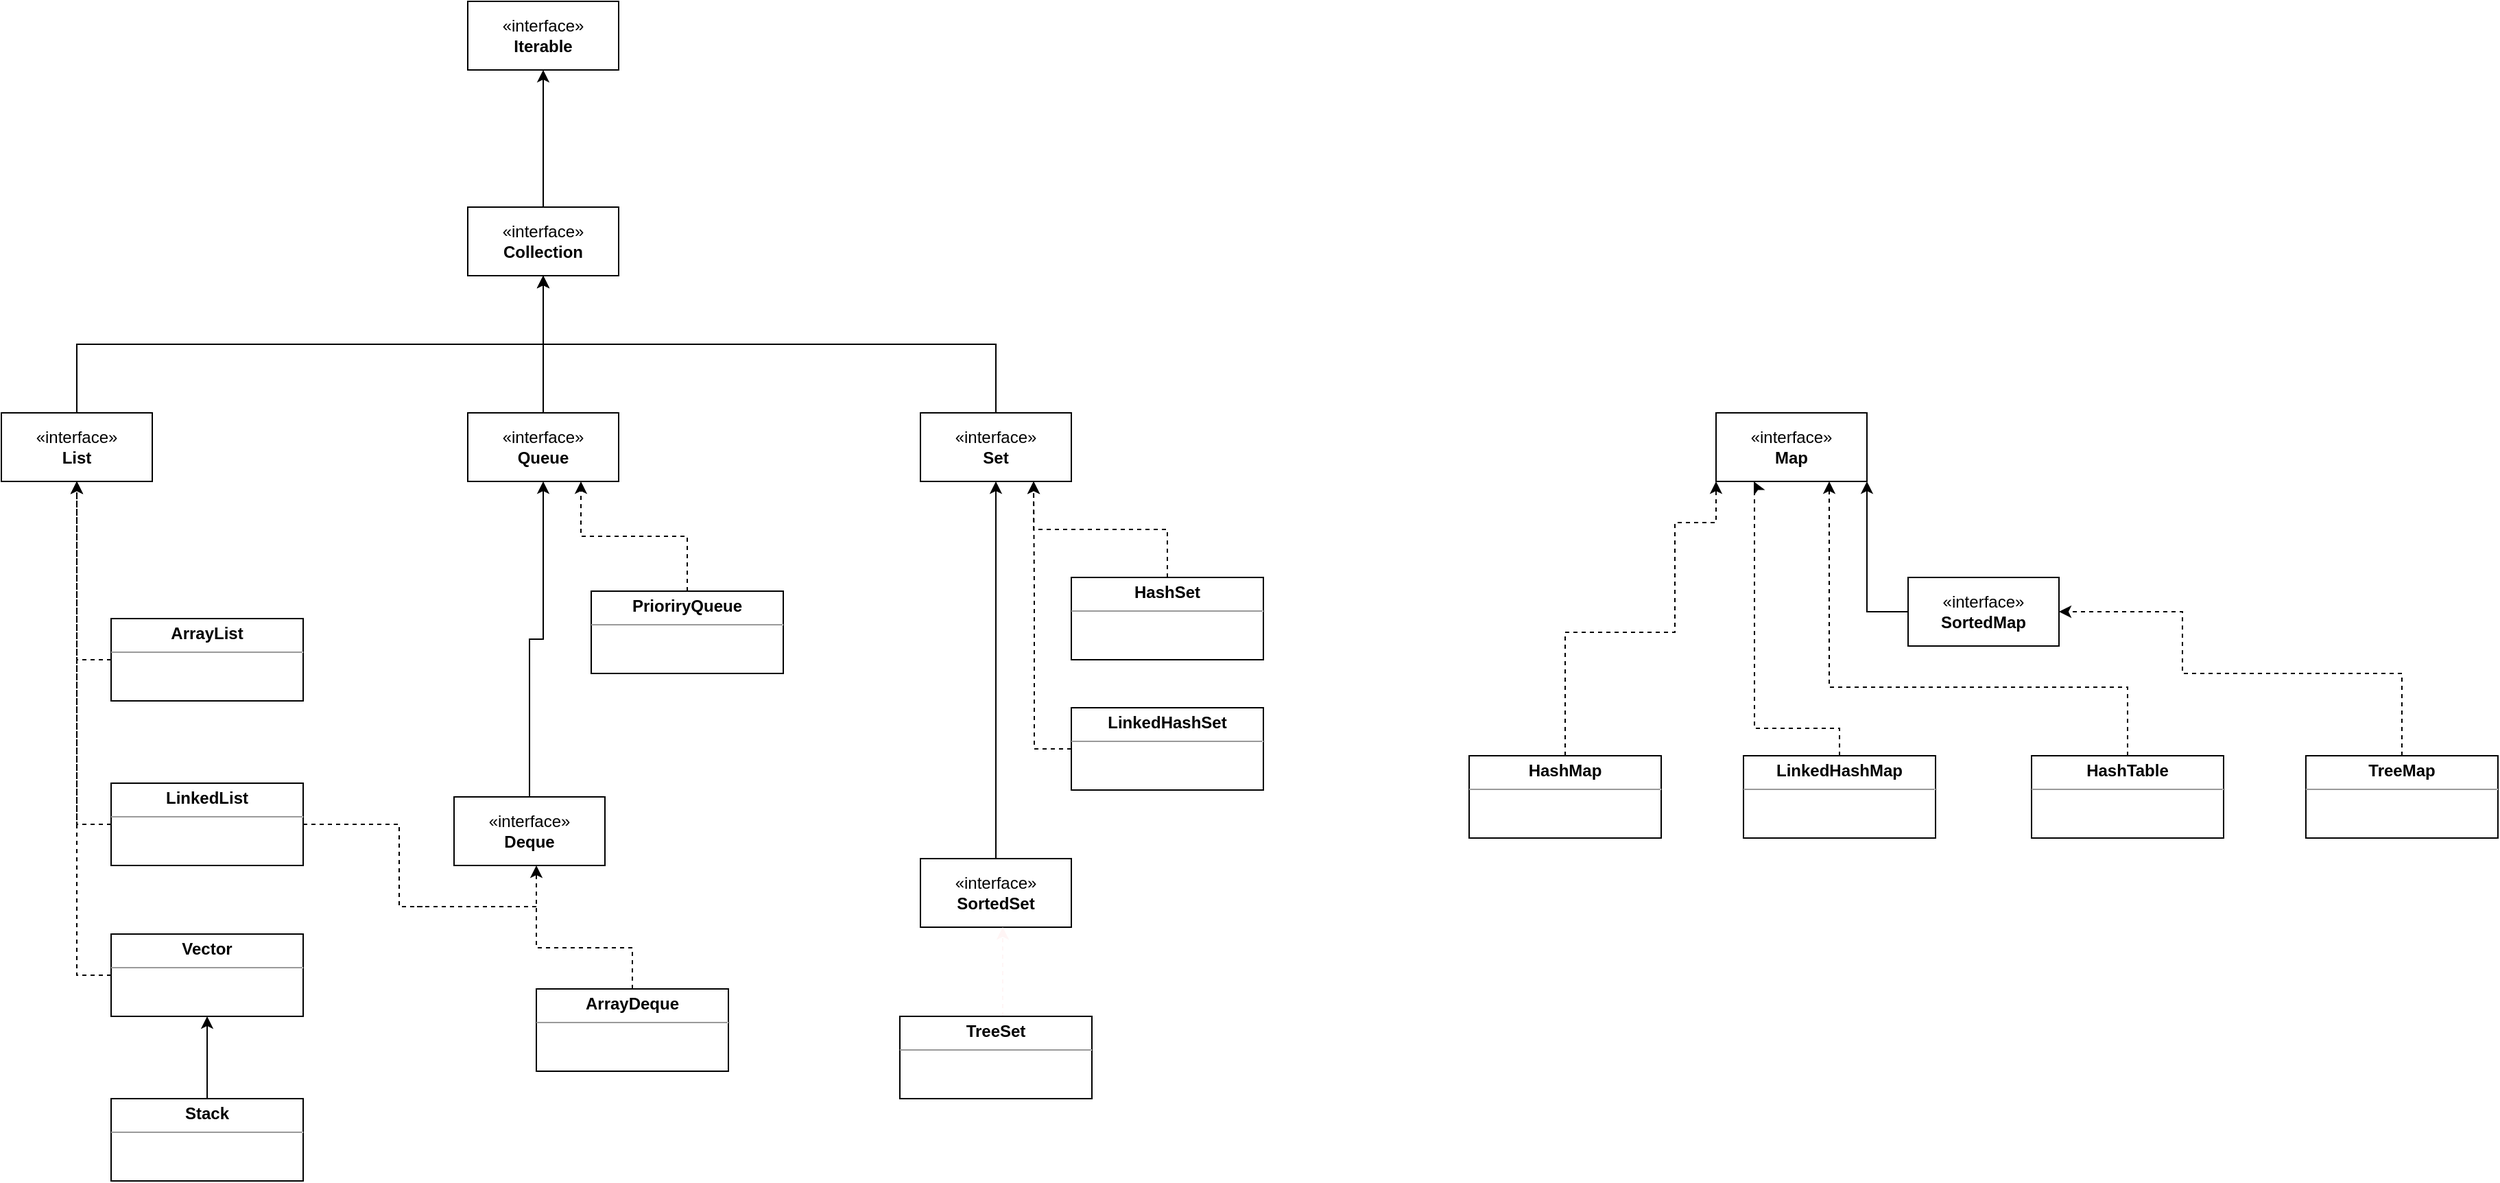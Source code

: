 <mxfile version="20.5.3" type="embed"><diagram id="MGRFIrOorHhDNhJ7VRQj" name="Сторінка-1"><mxGraphModel dx="2206" dy="502" grid="1" gridSize="10" guides="1" tooltips="1" connect="1" arrows="1" fold="1" page="1" pageScale="1" pageWidth="827" pageHeight="1169" background="none" math="0" shadow="0"><root><mxCell id="0"/><mxCell id="1" parent="0"/><mxCell id="RLsNyQYbH4PFIlgkzAy3-1" value="«interface»&lt;br&gt;&lt;b&gt;Iterable&lt;br&gt;&lt;/b&gt;" style="html=1;whiteSpace=wrap;" parent="1" vertex="1"><mxGeometry x="-30" y="50" width="110" height="50" as="geometry"/></mxCell><mxCell id="RLsNyQYbH4PFIlgkzAy3-19" style="edgeStyle=orthogonalEdgeStyle;rounded=0;orthogonalLoop=1;jettySize=auto;html=1;entryX=0.5;entryY=1;entryDx=0;entryDy=0;" parent="1" source="RLsNyQYbH4PFIlgkzAy3-2" target="RLsNyQYbH4PFIlgkzAy3-1" edge="1"><mxGeometry relative="1" as="geometry"/></mxCell><mxCell id="RLsNyQYbH4PFIlgkzAy3-2" value="«interface»&lt;br&gt;&lt;b&gt;Collection&lt;/b&gt;" style="html=1;whiteSpace=wrap;" parent="1" vertex="1"><mxGeometry x="-30" y="200" width="110" height="50" as="geometry"/></mxCell><mxCell id="RLsNyQYbH4PFIlgkzAy3-20" style="edgeStyle=orthogonalEdgeStyle;rounded=0;orthogonalLoop=1;jettySize=auto;html=1;entryX=0.5;entryY=1;entryDx=0;entryDy=0;" parent="1" source="RLsNyQYbH4PFIlgkzAy3-3" target="RLsNyQYbH4PFIlgkzAy3-2" edge="1"><mxGeometry relative="1" as="geometry"/></mxCell><mxCell id="RLsNyQYbH4PFIlgkzAy3-3" value="«interface»&lt;br&gt;&lt;b&gt;Queue&lt;br&gt;&lt;/b&gt;" style="html=1;whiteSpace=wrap;" parent="1" vertex="1"><mxGeometry x="-30" y="350" width="110" height="50" as="geometry"/></mxCell><mxCell id="RLsNyQYbH4PFIlgkzAy3-21" style="edgeStyle=orthogonalEdgeStyle;rounded=0;orthogonalLoop=1;jettySize=auto;html=1;entryX=0.5;entryY=1;entryDx=0;entryDy=0;" parent="1" source="RLsNyQYbH4PFIlgkzAy3-4" target="RLsNyQYbH4PFIlgkzAy3-2" edge="1"><mxGeometry relative="1" as="geometry"><Array as="points"><mxPoint x="-315" y="300"/><mxPoint x="25" y="300"/></Array></mxGeometry></mxCell><mxCell id="RLsNyQYbH4PFIlgkzAy3-4" value="«interface»&lt;br&gt;&lt;b&gt;List&lt;/b&gt;" style="html=1;whiteSpace=wrap;" parent="1" vertex="1"><mxGeometry x="-370" y="350" width="110" height="50" as="geometry"/></mxCell><mxCell id="RLsNyQYbH4PFIlgkzAy3-22" style="edgeStyle=orthogonalEdgeStyle;rounded=0;orthogonalLoop=1;jettySize=auto;html=1;entryX=0.5;entryY=1;entryDx=0;entryDy=0;" parent="1" source="RLsNyQYbH4PFIlgkzAy3-5" target="RLsNyQYbH4PFIlgkzAy3-2" edge="1"><mxGeometry relative="1" as="geometry"><Array as="points"><mxPoint x="355" y="300"/><mxPoint x="25" y="300"/></Array></mxGeometry></mxCell><mxCell id="RLsNyQYbH4PFIlgkzAy3-5" value="«interface»&lt;br&gt;&lt;b&gt;Set&lt;/b&gt;" style="html=1;whiteSpace=wrap;" parent="1" vertex="1"><mxGeometry x="300" y="350" width="110" height="50" as="geometry"/></mxCell><mxCell id="RLsNyQYbH4PFIlgkzAy3-25" style="edgeStyle=orthogonalEdgeStyle;rounded=0;orthogonalLoop=1;jettySize=auto;html=1;entryX=0.5;entryY=1;entryDx=0;entryDy=0;dashed=1;" parent="1" source="RLsNyQYbH4PFIlgkzAy3-6" target="RLsNyQYbH4PFIlgkzAy3-4" edge="1"><mxGeometry relative="1" as="geometry"><Array as="points"><mxPoint x="-315" y="530"/></Array></mxGeometry></mxCell><mxCell id="RLsNyQYbH4PFIlgkzAy3-6" value="&lt;p style=&quot;margin:0px;margin-top:4px;text-align:center;&quot;&gt;&lt;b&gt;ArrayList&lt;/b&gt;&lt;/p&gt;&lt;hr size=&quot;1&quot;&gt;&lt;div style=&quot;height:2px;&quot;&gt;&lt;/div&gt;" style="verticalAlign=top;align=left;overflow=fill;fontSize=12;fontFamily=Helvetica;html=1;whiteSpace=wrap;" parent="1" vertex="1"><mxGeometry x="-290" y="500" width="140" height="60" as="geometry"/></mxCell><mxCell id="RLsNyQYbH4PFIlgkzAy3-24" style="edgeStyle=orthogonalEdgeStyle;rounded=0;orthogonalLoop=1;jettySize=auto;html=1;entryX=0.5;entryY=1;entryDx=0;entryDy=0;dashed=1;" parent="1" source="RLsNyQYbH4PFIlgkzAy3-7" target="RLsNyQYbH4PFIlgkzAy3-4" edge="1"><mxGeometry relative="1" as="geometry"><Array as="points"><mxPoint x="-315" y="650"/></Array></mxGeometry></mxCell><mxCell id="RLsNyQYbH4PFIlgkzAy3-56" style="edgeStyle=orthogonalEdgeStyle;rounded=0;orthogonalLoop=1;jettySize=auto;html=1;endArrow=none;endFill=0;dashed=1;" parent="1" source="RLsNyQYbH4PFIlgkzAy3-7" edge="1"><mxGeometry relative="1" as="geometry"><mxPoint x="-60" y="710" as="targetPoint"/><Array as="points"><mxPoint x="-80" y="650"/><mxPoint x="-80" y="710"/></Array></mxGeometry></mxCell><mxCell id="RLsNyQYbH4PFIlgkzAy3-7" value="&lt;p style=&quot;margin:0px;margin-top:4px;text-align:center;&quot;&gt;&lt;b&gt;LinkedList&lt;/b&gt;&lt;/p&gt;&lt;hr size=&quot;1&quot;&gt;&lt;div style=&quot;height:2px;&quot;&gt;&lt;/div&gt;" style="verticalAlign=top;align=left;overflow=fill;fontSize=12;fontFamily=Helvetica;html=1;whiteSpace=wrap;" parent="1" vertex="1"><mxGeometry x="-290" y="620" width="140" height="60" as="geometry"/></mxCell><mxCell id="RLsNyQYbH4PFIlgkzAy3-26" style="edgeStyle=orthogonalEdgeStyle;rounded=0;orthogonalLoop=1;jettySize=auto;html=1;entryX=0.5;entryY=1;entryDx=0;entryDy=0;exitX=0;exitY=0.5;exitDx=0;exitDy=0;dashed=1;" parent="1" source="RLsNyQYbH4PFIlgkzAy3-8" target="RLsNyQYbH4PFIlgkzAy3-4" edge="1"><mxGeometry relative="1" as="geometry"/></mxCell><mxCell id="RLsNyQYbH4PFIlgkzAy3-8" value="&lt;p style=&quot;margin:0px;margin-top:4px;text-align:center;&quot;&gt;&lt;b&gt;Vector&lt;/b&gt;&lt;/p&gt;&lt;hr size=&quot;1&quot;&gt;&lt;div style=&quot;height:2px;&quot;&gt;&lt;/div&gt;" style="verticalAlign=top;align=left;overflow=fill;fontSize=12;fontFamily=Helvetica;html=1;whiteSpace=wrap;" parent="1" vertex="1"><mxGeometry x="-290" y="730" width="140" height="60" as="geometry"/></mxCell><mxCell id="RLsNyQYbH4PFIlgkzAy3-27" style="edgeStyle=orthogonalEdgeStyle;rounded=0;orthogonalLoop=1;jettySize=auto;html=1;entryX=0.5;entryY=1;entryDx=0;entryDy=0;" parent="1" source="RLsNyQYbH4PFIlgkzAy3-9" target="RLsNyQYbH4PFIlgkzAy3-8" edge="1"><mxGeometry relative="1" as="geometry"/></mxCell><mxCell id="RLsNyQYbH4PFIlgkzAy3-9" value="&lt;p style=&quot;margin:0px;margin-top:4px;text-align:center;&quot;&gt;&lt;b&gt;Stack&lt;/b&gt;&lt;/p&gt;&lt;hr size=&quot;1&quot;&gt;&lt;div style=&quot;height:2px;&quot;&gt;&lt;/div&gt;" style="verticalAlign=top;align=left;overflow=fill;fontSize=12;fontFamily=Helvetica;html=1;whiteSpace=wrap;" parent="1" vertex="1"><mxGeometry x="-290" y="850" width="140" height="60" as="geometry"/></mxCell><mxCell id="RLsNyQYbH4PFIlgkzAy3-31" style="edgeStyle=orthogonalEdgeStyle;rounded=0;orthogonalLoop=1;jettySize=auto;html=1;entryX=0.5;entryY=1;entryDx=0;entryDy=0;" parent="1" source="RLsNyQYbH4PFIlgkzAy3-10" target="RLsNyQYbH4PFIlgkzAy3-3" edge="1"><mxGeometry relative="1" as="geometry"/></mxCell><mxCell id="RLsNyQYbH4PFIlgkzAy3-10" value="«interface»&lt;br&gt;&lt;b&gt;Deque&lt;/b&gt;" style="html=1;whiteSpace=wrap;" parent="1" vertex="1"><mxGeometry x="-40" y="630" width="110" height="50" as="geometry"/></mxCell><mxCell id="RLsNyQYbH4PFIlgkzAy3-30" style="edgeStyle=orthogonalEdgeStyle;rounded=0;orthogonalLoop=1;jettySize=auto;html=1;entryX=0.75;entryY=1;entryDx=0;entryDy=0;dashed=1;" parent="1" source="RLsNyQYbH4PFIlgkzAy3-11" target="RLsNyQYbH4PFIlgkzAy3-3" edge="1"><mxGeometry relative="1" as="geometry"/></mxCell><mxCell id="RLsNyQYbH4PFIlgkzAy3-11" value="&lt;p style=&quot;margin:0px;margin-top:4px;text-align:center;&quot;&gt;&lt;b&gt;PrioriryQueue&lt;/b&gt;&lt;/p&gt;&lt;hr size=&quot;1&quot;&gt;&lt;div style=&quot;height:2px;&quot;&gt;&lt;/div&gt;" style="verticalAlign=top;align=left;overflow=fill;fontSize=12;fontFamily=Helvetica;html=1;whiteSpace=wrap;" parent="1" vertex="1"><mxGeometry x="60" y="480" width="140" height="60" as="geometry"/></mxCell><mxCell id="RLsNyQYbH4PFIlgkzAy3-32" style="edgeStyle=orthogonalEdgeStyle;rounded=0;orthogonalLoop=1;jettySize=auto;html=1;dashed=1;" parent="1" source="RLsNyQYbH4PFIlgkzAy3-12" edge="1"><mxGeometry relative="1" as="geometry"><mxPoint x="20" y="680" as="targetPoint"/><Array as="points"><mxPoint x="90" y="740"/><mxPoint x="20" y="740"/><mxPoint x="20" y="680"/></Array></mxGeometry></mxCell><mxCell id="RLsNyQYbH4PFIlgkzAy3-12" value="&lt;p style=&quot;margin:0px;margin-top:4px;text-align:center;&quot;&gt;&lt;b&gt;ArrayDeque&lt;/b&gt;&lt;/p&gt;&lt;hr size=&quot;1&quot;&gt;&lt;div style=&quot;height:2px;&quot;&gt;&lt;/div&gt;" style="verticalAlign=top;align=left;overflow=fill;fontSize=12;fontFamily=Helvetica;html=1;whiteSpace=wrap;" parent="1" vertex="1"><mxGeometry x="20" y="770" width="140" height="60" as="geometry"/></mxCell><mxCell id="RLsNyQYbH4PFIlgkzAy3-35" style="edgeStyle=orthogonalEdgeStyle;rounded=0;orthogonalLoop=1;jettySize=auto;html=1;entryX=0.5;entryY=1;entryDx=0;entryDy=0;" parent="1" source="RLsNyQYbH4PFIlgkzAy3-13" target="RLsNyQYbH4PFIlgkzAy3-5" edge="1"><mxGeometry relative="1" as="geometry"/></mxCell><mxCell id="RLsNyQYbH4PFIlgkzAy3-13" value="«interface»&lt;br&gt;&lt;b&gt;SortedSet&lt;/b&gt;" style="html=1;whiteSpace=wrap;" parent="1" vertex="1"><mxGeometry x="300" y="675" width="110" height="50" as="geometry"/></mxCell><mxCell id="RLsNyQYbH4PFIlgkzAy3-33" style="edgeStyle=orthogonalEdgeStyle;rounded=0;orthogonalLoop=1;jettySize=auto;html=1;entryX=0.75;entryY=1;entryDx=0;entryDy=0;dashed=1;" parent="1" source="RLsNyQYbH4PFIlgkzAy3-14" target="RLsNyQYbH4PFIlgkzAy3-5" edge="1"><mxGeometry relative="1" as="geometry"/></mxCell><mxCell id="RLsNyQYbH4PFIlgkzAy3-14" value="&lt;p style=&quot;margin:0px;margin-top:4px;text-align:center;&quot;&gt;&lt;b&gt;HashSet&lt;/b&gt;&lt;/p&gt;&lt;hr size=&quot;1&quot;&gt;&lt;div style=&quot;height:2px;&quot;&gt;&lt;/div&gt;" style="verticalAlign=top;align=left;overflow=fill;fontSize=12;fontFamily=Helvetica;html=1;whiteSpace=wrap;" parent="1" vertex="1"><mxGeometry x="410" y="470" width="140" height="60" as="geometry"/></mxCell><mxCell id="RLsNyQYbH4PFIlgkzAy3-37" style="edgeStyle=orthogonalEdgeStyle;rounded=0;orthogonalLoop=1;jettySize=auto;html=1;entryX=0.75;entryY=1;entryDx=0;entryDy=0;dashed=1;" parent="1" source="RLsNyQYbH4PFIlgkzAy3-17" target="RLsNyQYbH4PFIlgkzAy3-5" edge="1"><mxGeometry relative="1" as="geometry"><Array as="points"><mxPoint x="383" y="595"/><mxPoint x="383" y="482"/></Array></mxGeometry></mxCell><mxCell id="RLsNyQYbH4PFIlgkzAy3-17" value="&lt;p style=&quot;margin:0px;margin-top:4px;text-align:center;&quot;&gt;&lt;b&gt;LinkedHashSet&lt;/b&gt;&lt;/p&gt;&lt;hr size=&quot;1&quot;&gt;&lt;div style=&quot;height:2px;&quot;&gt;&lt;/div&gt;" style="verticalAlign=top;align=left;overflow=fill;fontSize=12;fontFamily=Helvetica;html=1;whiteSpace=wrap;" parent="1" vertex="1"><mxGeometry x="410" y="565" width="140" height="60" as="geometry"/></mxCell><mxCell id="RLsNyQYbH4PFIlgkzAy3-36" style="edgeStyle=orthogonalEdgeStyle;rounded=0;orthogonalLoop=1;jettySize=auto;html=1;entryX=0.5;entryY=1;entryDx=0;entryDy=0;strokeColor=none;dashed=1;" parent="1" source="RLsNyQYbH4PFIlgkzAy3-18" target="RLsNyQYbH4PFIlgkzAy3-13" edge="1"><mxGeometry relative="1" as="geometry"/></mxCell><mxCell id="RLsNyQYbH4PFIlgkzAy3-55" style="edgeStyle=orthogonalEdgeStyle;rounded=0;orthogonalLoop=1;jettySize=auto;html=1;strokeColor=#FFF5F5;dashed=1;fillColor=#0050ef;" parent="1" source="RLsNyQYbH4PFIlgkzAy3-18" target="RLsNyQYbH4PFIlgkzAy3-13" edge="1"><mxGeometry relative="1" as="geometry"><Array as="points"><mxPoint x="360" y="750"/><mxPoint x="360" y="750"/></Array></mxGeometry></mxCell><mxCell id="RLsNyQYbH4PFIlgkzAy3-18" value="&lt;p style=&quot;margin:0px;margin-top:4px;text-align:center;&quot;&gt;&lt;b&gt;TreeSet&lt;/b&gt;&lt;/p&gt;&lt;hr size=&quot;1&quot;&gt;&lt;div style=&quot;height:2px;&quot;&gt;&lt;/div&gt;" style="verticalAlign=top;align=left;overflow=fill;fontSize=12;fontFamily=Helvetica;html=1;whiteSpace=wrap;" parent="1" vertex="1"><mxGeometry x="285" y="790" width="140" height="60" as="geometry"/></mxCell><mxCell id="RLsNyQYbH4PFIlgkzAy3-38" value="«interface»&lt;br&gt;&lt;b&gt;Map&lt;/b&gt;" style="html=1;whiteSpace=wrap;" parent="1" vertex="1"><mxGeometry x="880" y="350" width="110" height="50" as="geometry"/></mxCell><mxCell id="RLsNyQYbH4PFIlgkzAy3-52" style="edgeStyle=orthogonalEdgeStyle;rounded=0;orthogonalLoop=1;jettySize=auto;html=1;entryX=1;entryY=1;entryDx=0;entryDy=0;" parent="1" source="RLsNyQYbH4PFIlgkzAy3-41" target="RLsNyQYbH4PFIlgkzAy3-38" edge="1"><mxGeometry relative="1" as="geometry"/></mxCell><mxCell id="RLsNyQYbH4PFIlgkzAy3-41" value="«interface»&lt;br&gt;&lt;b&gt;SortedMap&lt;/b&gt;" style="html=1;whiteSpace=wrap;" parent="1" vertex="1"><mxGeometry x="1020" y="470" width="110" height="50" as="geometry"/></mxCell><mxCell id="RLsNyQYbH4PFIlgkzAy3-49" style="edgeStyle=orthogonalEdgeStyle;rounded=0;orthogonalLoop=1;jettySize=auto;html=1;entryX=0;entryY=1;entryDx=0;entryDy=0;dashed=1;" parent="1" source="RLsNyQYbH4PFIlgkzAy3-42" target="RLsNyQYbH4PFIlgkzAy3-38" edge="1"><mxGeometry relative="1" as="geometry"><Array as="points"><mxPoint x="770" y="510"/><mxPoint x="850" y="510"/><mxPoint x="850" y="430"/><mxPoint x="880" y="430"/></Array></mxGeometry></mxCell><mxCell id="RLsNyQYbH4PFIlgkzAy3-42" value="&lt;p style=&quot;margin:0px;margin-top:4px;text-align:center;&quot;&gt;&lt;b&gt;HashMap&lt;/b&gt;&lt;/p&gt;&lt;hr size=&quot;1&quot;&gt;&lt;div style=&quot;height:2px;&quot;&gt;&lt;/div&gt;" style="verticalAlign=top;align=left;overflow=fill;fontSize=12;fontFamily=Helvetica;html=1;whiteSpace=wrap;" parent="1" vertex="1"><mxGeometry x="700" y="600" width="140" height="60" as="geometry"/></mxCell><mxCell id="RLsNyQYbH4PFIlgkzAy3-48" style="edgeStyle=orthogonalEdgeStyle;rounded=0;orthogonalLoop=1;jettySize=auto;html=1;entryX=0.25;entryY=1;entryDx=0;entryDy=0;exitX=0.5;exitY=0;exitDx=0;exitDy=0;dashed=1;" parent="1" source="RLsNyQYbH4PFIlgkzAy3-43" target="RLsNyQYbH4PFIlgkzAy3-38" edge="1"><mxGeometry relative="1" as="geometry"><Array as="points"><mxPoint x="970" y="580"/><mxPoint x="908" y="580"/><mxPoint x="908" y="401"/></Array></mxGeometry></mxCell><mxCell id="RLsNyQYbH4PFIlgkzAy3-43" value="&lt;p style=&quot;margin:0px;margin-top:4px;text-align:center;&quot;&gt;&lt;b&gt;LinkedHashMap&lt;/b&gt;&lt;/p&gt;&lt;hr size=&quot;1&quot;&gt;&lt;div style=&quot;height:2px;&quot;&gt;&lt;/div&gt;" style="verticalAlign=top;align=left;overflow=fill;fontSize=12;fontFamily=Helvetica;html=1;whiteSpace=wrap;" parent="1" vertex="1"><mxGeometry x="900" y="600" width="140" height="60" as="geometry"/></mxCell><mxCell id="RLsNyQYbH4PFIlgkzAy3-50" style="edgeStyle=orthogonalEdgeStyle;rounded=0;orthogonalLoop=1;jettySize=auto;html=1;entryX=0.75;entryY=1;entryDx=0;entryDy=0;dashed=1;" parent="1" source="RLsNyQYbH4PFIlgkzAy3-44" target="RLsNyQYbH4PFIlgkzAy3-38" edge="1"><mxGeometry relative="1" as="geometry"><Array as="points"><mxPoint x="1180" y="550"/><mxPoint x="963" y="550"/></Array></mxGeometry></mxCell><mxCell id="RLsNyQYbH4PFIlgkzAy3-44" value="&lt;p style=&quot;margin:0px;margin-top:4px;text-align:center;&quot;&gt;&lt;b&gt;HashTable&lt;/b&gt;&lt;/p&gt;&lt;hr size=&quot;1&quot;&gt;&lt;div style=&quot;height:2px;&quot;&gt;&lt;/div&gt;" style="verticalAlign=top;align=left;overflow=fill;fontSize=12;fontFamily=Helvetica;html=1;whiteSpace=wrap;" parent="1" vertex="1"><mxGeometry x="1110" y="600" width="140" height="60" as="geometry"/></mxCell><mxCell id="RLsNyQYbH4PFIlgkzAy3-46" style="edgeStyle=orthogonalEdgeStyle;rounded=0;orthogonalLoop=1;jettySize=auto;html=1;entryX=1;entryY=0.5;entryDx=0;entryDy=0;dashed=1;" parent="1" source="RLsNyQYbH4PFIlgkzAy3-45" target="RLsNyQYbH4PFIlgkzAy3-41" edge="1"><mxGeometry relative="1" as="geometry"><Array as="points"><mxPoint x="1380" y="540"/><mxPoint x="1220" y="540"/><mxPoint x="1220" y="495"/></Array></mxGeometry></mxCell><mxCell id="RLsNyQYbH4PFIlgkzAy3-45" value="&lt;p style=&quot;margin:0px;margin-top:4px;text-align:center;&quot;&gt;&lt;b&gt;TreeMap&lt;/b&gt;&lt;/p&gt;&lt;hr size=&quot;1&quot;&gt;&lt;div style=&quot;height:2px;&quot;&gt;&lt;/div&gt;" style="verticalAlign=top;align=left;overflow=fill;fontSize=12;fontFamily=Helvetica;html=1;whiteSpace=wrap;" parent="1" vertex="1"><mxGeometry x="1310" y="600" width="140" height="60" as="geometry"/></mxCell><mxCell id="RLsNyQYbH4PFIlgkzAy3-58" style="edgeStyle=orthogonalEdgeStyle;rounded=0;orthogonalLoop=1;jettySize=auto;html=1;endArrow=none;endFill=0;dashed=1;" parent="1" edge="1"><mxGeometry relative="1" as="geometry"><mxPoint x="-70" y="710" as="targetPoint"/><mxPoint x="20" y="710" as="sourcePoint"/><Array as="points"><mxPoint x="-60" y="710"/><mxPoint x="-60" y="710"/></Array></mxGeometry></mxCell></root></mxGraphModel></diagram></mxfile>
